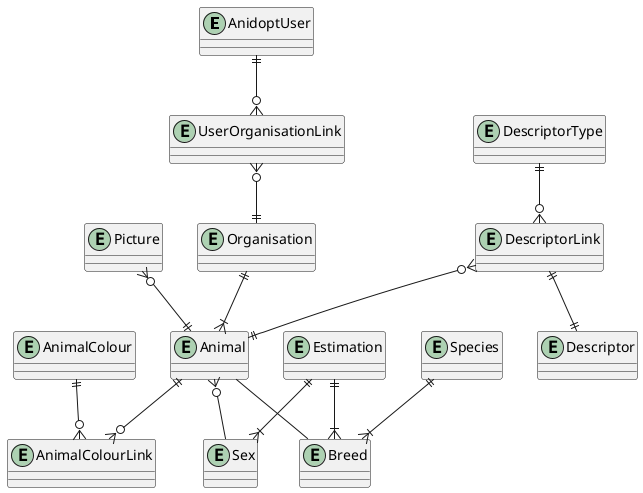 @startuml
entity AnidoptUser {}
entity Animal {}
entity AnimalColour {}
entity AnimalColourLink {}
entity Breed {}
entity Descriptor {}
entity DescriptorLink {}
entity DescriptorType {}
entity Estimation {}
entity Organisation {}
entity Picture {}
entity Sex {}
entity Species {}
entity UserOrganisationLink {}

AnidoptUser ||--o{ UserOrganisationLink
UserOrganisationLink }o--|| Organisation
Animal -- Breed
Animal }o-- Sex
Species ||--|{ Breed
Organisation ||--|{ Animal
AnimalColour ||--o{ AnimalColourLink
Animal ||--o{ AnimalColourLink
Picture }o--|| Animal
DescriptorType ||--o{ DescriptorLink
DescriptorLink ||--|| Descriptor
DescriptorLink }o--|| Animal
Estimation ||--|{ Sex
Estimation ||--|{ Breed
@enduml
